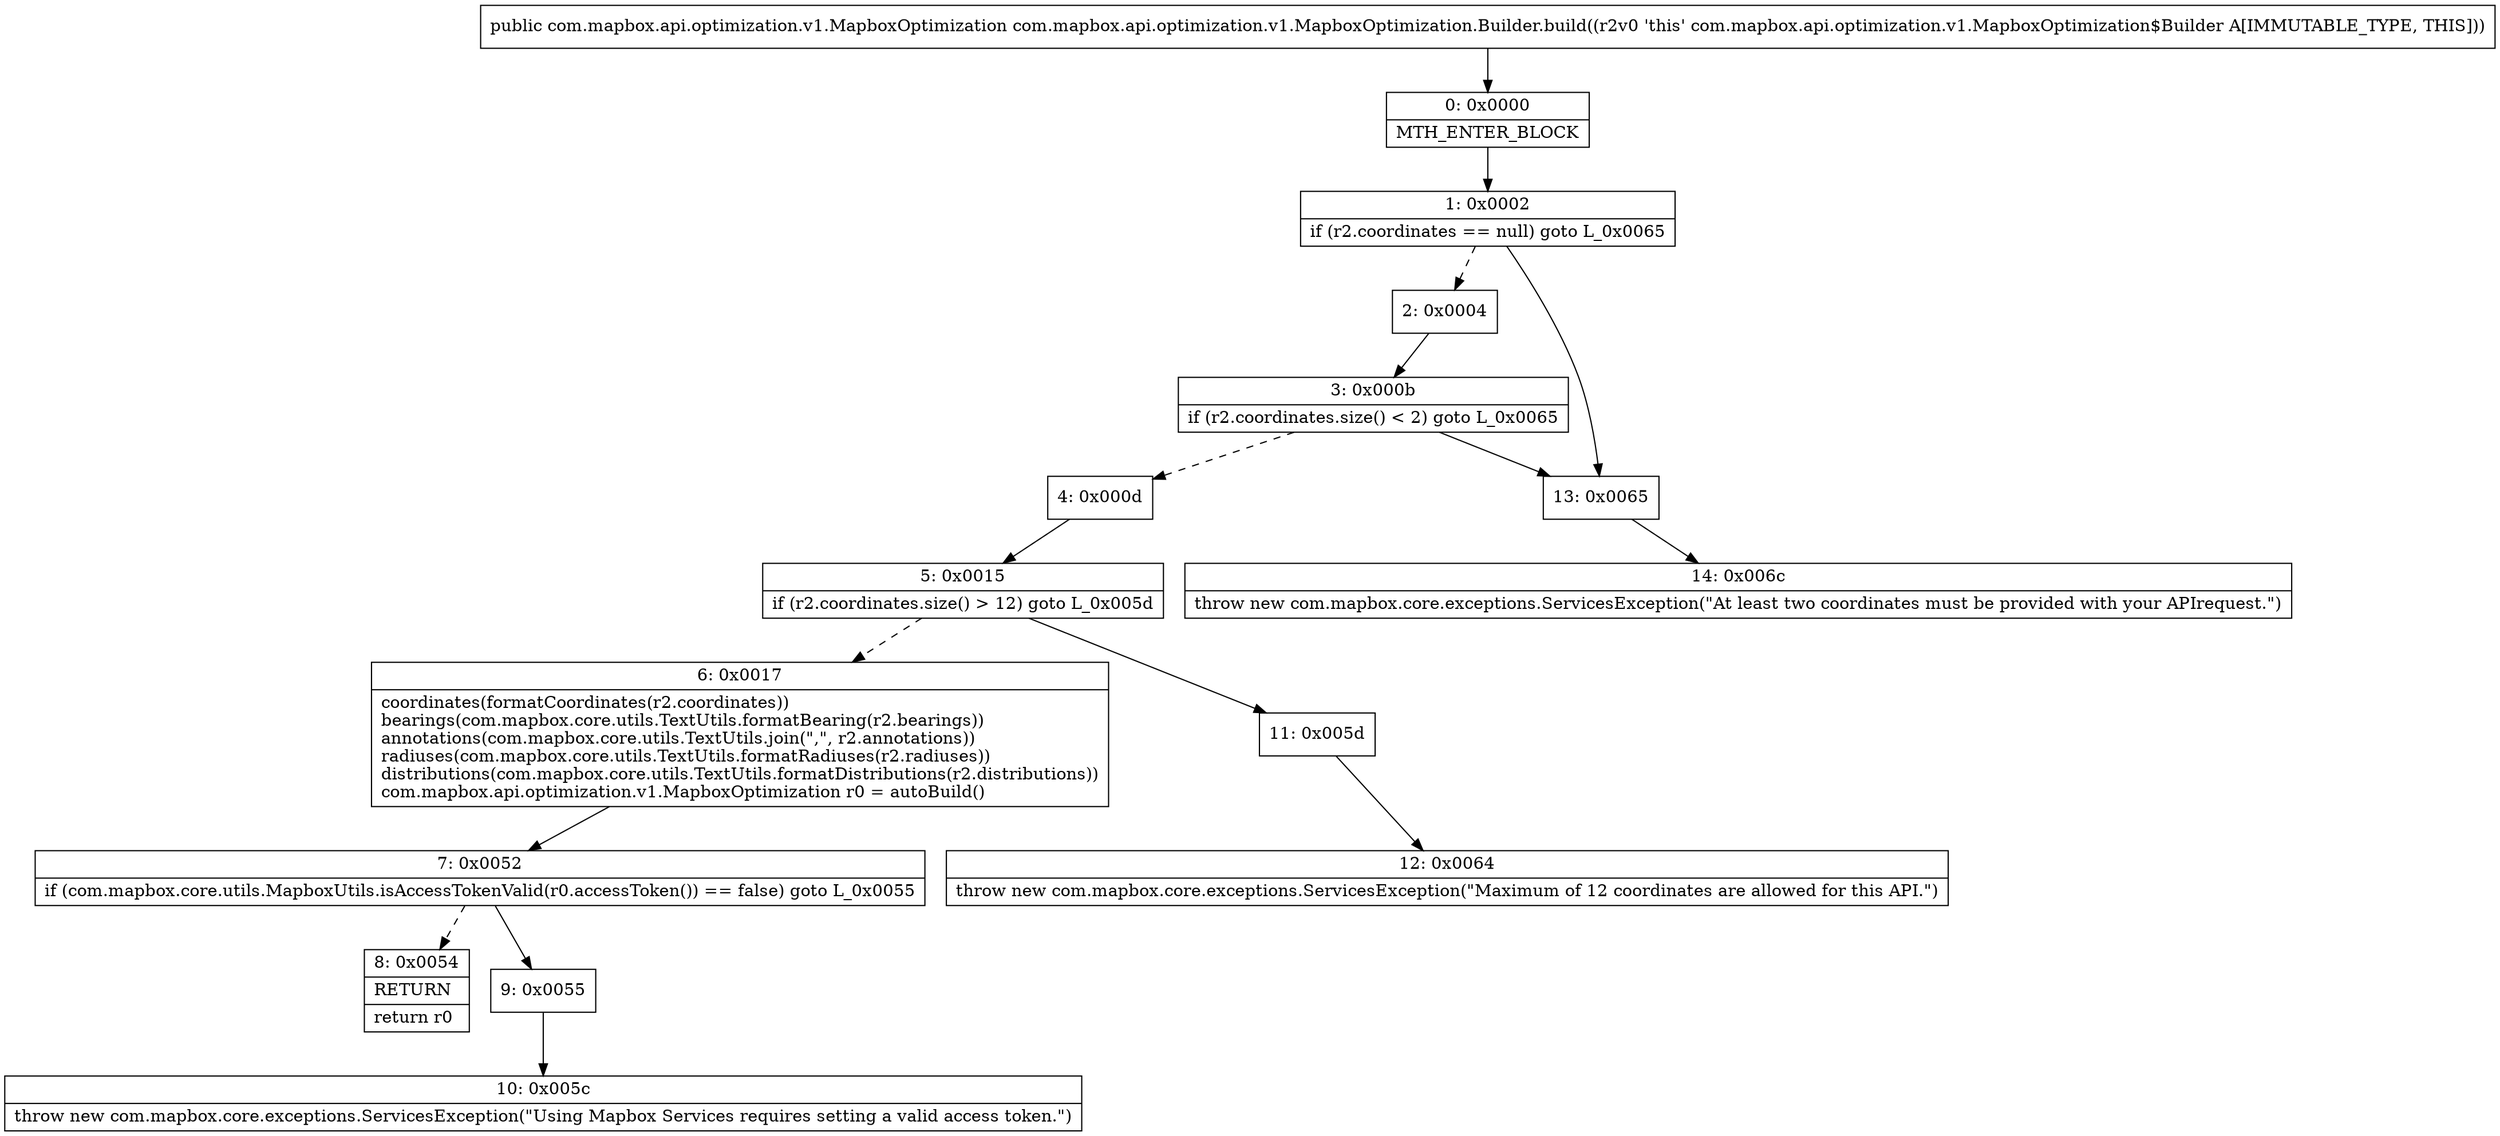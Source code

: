 digraph "CFG forcom.mapbox.api.optimization.v1.MapboxOptimization.Builder.build()Lcom\/mapbox\/api\/optimization\/v1\/MapboxOptimization;" {
Node_0 [shape=record,label="{0\:\ 0x0000|MTH_ENTER_BLOCK\l}"];
Node_1 [shape=record,label="{1\:\ 0x0002|if (r2.coordinates == null) goto L_0x0065\l}"];
Node_2 [shape=record,label="{2\:\ 0x0004}"];
Node_3 [shape=record,label="{3\:\ 0x000b|if (r2.coordinates.size() \< 2) goto L_0x0065\l}"];
Node_4 [shape=record,label="{4\:\ 0x000d}"];
Node_5 [shape=record,label="{5\:\ 0x0015|if (r2.coordinates.size() \> 12) goto L_0x005d\l}"];
Node_6 [shape=record,label="{6\:\ 0x0017|coordinates(formatCoordinates(r2.coordinates))\lbearings(com.mapbox.core.utils.TextUtils.formatBearing(r2.bearings))\lannotations(com.mapbox.core.utils.TextUtils.join(\",\", r2.annotations))\lradiuses(com.mapbox.core.utils.TextUtils.formatRadiuses(r2.radiuses))\ldistributions(com.mapbox.core.utils.TextUtils.formatDistributions(r2.distributions))\lcom.mapbox.api.optimization.v1.MapboxOptimization r0 = autoBuild()\l}"];
Node_7 [shape=record,label="{7\:\ 0x0052|if (com.mapbox.core.utils.MapboxUtils.isAccessTokenValid(r0.accessToken()) == false) goto L_0x0055\l}"];
Node_8 [shape=record,label="{8\:\ 0x0054|RETURN\l|return r0\l}"];
Node_9 [shape=record,label="{9\:\ 0x0055}"];
Node_10 [shape=record,label="{10\:\ 0x005c|throw new com.mapbox.core.exceptions.ServicesException(\"Using Mapbox Services requires setting a valid access token.\")\l}"];
Node_11 [shape=record,label="{11\:\ 0x005d}"];
Node_12 [shape=record,label="{12\:\ 0x0064|throw new com.mapbox.core.exceptions.ServicesException(\"Maximum of 12 coordinates are allowed for this API.\")\l}"];
Node_13 [shape=record,label="{13\:\ 0x0065}"];
Node_14 [shape=record,label="{14\:\ 0x006c|throw new com.mapbox.core.exceptions.ServicesException(\"At least two coordinates must be provided with your APIrequest.\")\l}"];
MethodNode[shape=record,label="{public com.mapbox.api.optimization.v1.MapboxOptimization com.mapbox.api.optimization.v1.MapboxOptimization.Builder.build((r2v0 'this' com.mapbox.api.optimization.v1.MapboxOptimization$Builder A[IMMUTABLE_TYPE, THIS])) }"];
MethodNode -> Node_0;
Node_0 -> Node_1;
Node_1 -> Node_2[style=dashed];
Node_1 -> Node_13;
Node_2 -> Node_3;
Node_3 -> Node_4[style=dashed];
Node_3 -> Node_13;
Node_4 -> Node_5;
Node_5 -> Node_6[style=dashed];
Node_5 -> Node_11;
Node_6 -> Node_7;
Node_7 -> Node_8[style=dashed];
Node_7 -> Node_9;
Node_9 -> Node_10;
Node_11 -> Node_12;
Node_13 -> Node_14;
}


